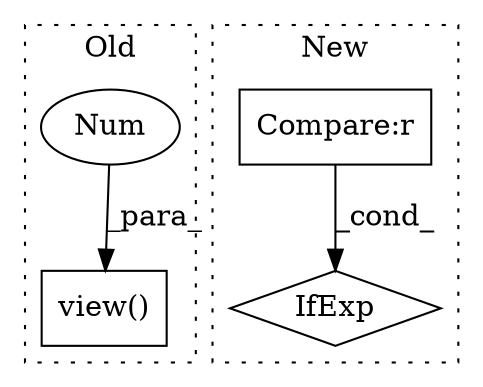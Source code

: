 digraph G {
subgraph cluster0 {
1 [label="view()" a="75" s="31431,31445" l="12,1" shape="box"];
3 [label="Num" a="76" s="31443" l="2" shape="ellipse"];
label = "Old";
style="dotted";
}
subgraph cluster1 {
2 [label="IfExp" a="51" s="31177,31199" l="4,6" shape="diamond"];
4 [label="Compare:r" a="40" s="31181" l="18" shape="box"];
label = "New";
style="dotted";
}
3 -> 1 [label="_para_"];
4 -> 2 [label="_cond_"];
}
